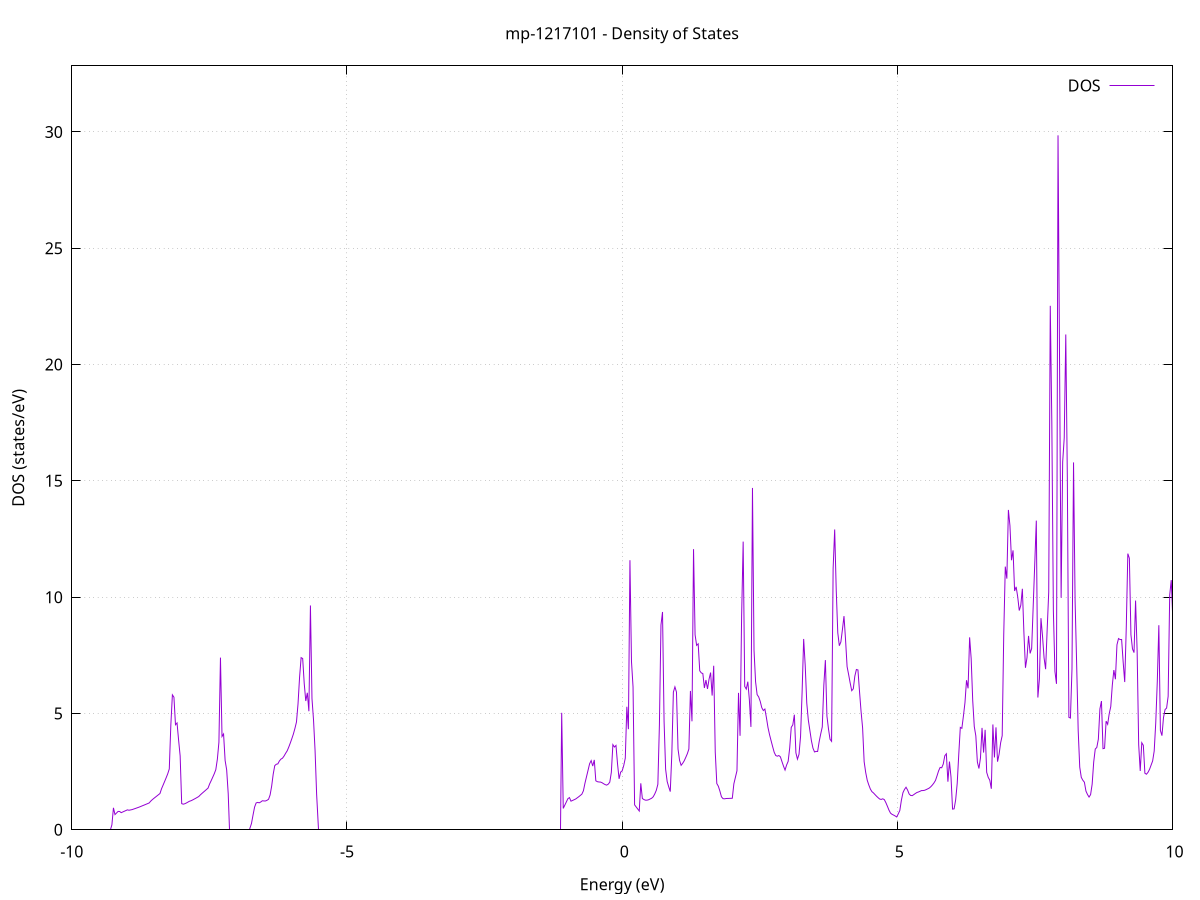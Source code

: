 set title 'mp-1217101 - Density of States'
set xlabel 'Energy (eV)'
set ylabel 'DOS (states/eV)'
set grid
set xrange [-10:10]
set yrange [0:32.837]
set xzeroaxis lt -1
set terminal png size 800,600
set output 'mp-1217101_dos_gnuplot.png'
plot '-' using 1:2 with lines title 'DOS'
-30.211000 0.000000
-30.182900 0.000000
-30.154700 0.000000
-30.126500 0.000000
-30.098300 0.000000
-30.070100 0.000000
-30.042000 0.000000
-30.013800 0.000000
-29.985600 0.000000
-29.957400 0.000000
-29.929200 0.000000
-29.901000 0.000000
-29.872900 0.000000
-29.844700 0.000000
-29.816500 0.000000
-29.788300 0.000000
-29.760100 0.000000
-29.731900 0.000000
-29.703800 0.000000
-29.675600 0.000000
-29.647400 0.000000
-29.619200 0.000000
-29.591000 0.000000
-29.562800 0.000000
-29.534700 0.000000
-29.506500 0.000000
-29.478300 0.000000
-29.450100 0.000000
-29.421900 0.000000
-29.393800 0.000000
-29.365600 0.000000
-29.337400 0.000000
-29.309200 0.000000
-29.281000 0.000000
-29.252800 0.000000
-29.224700 0.000000
-29.196500 0.000000
-29.168300 0.000000
-29.140100 0.000000
-29.111900 0.000000
-29.083700 0.000000
-29.055600 0.000000
-29.027400 0.000000
-28.999200 0.000000
-28.971000 0.000000
-28.942800 0.000000
-28.914600 0.000000
-28.886500 0.000000
-28.858300 0.000000
-28.830100 0.000000
-28.801900 0.000000
-28.773700 0.000000
-28.745600 0.000000
-28.717400 0.000000
-28.689200 0.000000
-28.661000 0.000000
-28.632800 0.000000
-28.604600 0.000000
-28.576500 0.000000
-28.548300 0.000000
-28.520100 0.000000
-28.491900 0.000000
-28.463700 0.000000
-28.435500 0.000000
-28.407400 0.000000
-28.379200 0.000000
-28.351000 0.000000
-28.322800 0.000000
-28.294600 0.000000
-28.266400 0.000000
-28.238300 0.000000
-28.210100 0.000000
-28.181900 0.000000
-28.153700 0.000000
-28.125500 0.000000
-28.097300 0.000000
-28.069200 0.000000
-28.041000 0.000000
-28.012800 0.000000
-27.984600 0.000000
-27.956400 0.000000
-27.928300 0.000000
-27.900100 0.000000
-27.871900 0.000000
-27.843700 0.000000
-27.815500 0.000000
-27.787300 0.000000
-27.759200 0.000000
-27.731000 0.000000
-27.702800 0.000000
-27.674600 0.000000
-27.646400 25.810500
-27.618200 24.903100
-27.590100 20.921600
-27.561900 32.776300
-27.533700 33.974700
-27.505500 0.000000
-27.477300 0.000000
-27.449100 43.758500
-27.421000 46.246900
-27.392800 47.765800
-27.364600 75.928500
-27.336400 89.747300
-27.308200 0.000000
-27.280100 0.000000
-27.251900 40.690500
-27.223700 0.000000
-27.195500 0.000000
-27.167300 0.000000
-27.139100 0.000000
-27.111000 0.000000
-27.082800 0.000000
-27.054600 0.000000
-27.026400 0.000000
-26.998200 0.000000
-26.970000 0.000000
-26.941900 0.000000
-26.913700 0.000000
-26.885500 0.000000
-26.857300 0.000000
-26.829100 0.000000
-26.800900 0.000000
-26.772800 0.000000
-26.744600 0.000000
-26.716400 0.000000
-26.688200 0.000000
-26.660000 0.000000
-26.631900 0.000000
-26.603700 0.000000
-26.575500 0.000000
-26.547300 0.000000
-26.519100 0.000000
-26.490900 0.000000
-26.462800 0.000000
-26.434600 0.000000
-26.406400 0.000000
-26.378200 0.000000
-26.350000 0.000000
-26.321800 0.000000
-26.293700 0.000000
-26.265500 0.000000
-26.237300 0.000000
-26.209100 0.000000
-26.180900 0.000000
-26.152700 0.000000
-26.124600 0.000000
-26.096400 0.000000
-26.068200 0.000000
-26.040000 0.000000
-26.011800 0.000000
-25.983700 0.000000
-25.955500 0.000000
-25.927300 0.000000
-25.899100 0.000000
-25.870900 0.000000
-25.842700 0.000000
-25.814600 0.000000
-25.786400 0.000000
-25.758200 0.000000
-25.730000 0.000000
-25.701800 0.000000
-25.673600 0.000000
-25.645500 0.000000
-25.617300 0.000000
-25.589100 0.000000
-25.560900 0.000000
-25.532700 0.000000
-25.504500 0.000000
-25.476400 0.000000
-25.448200 0.000000
-25.420000 0.000000
-25.391800 0.000000
-25.363600 0.000000
-25.335500 0.000000
-25.307300 0.000000
-25.279100 0.000000
-25.250900 0.000000
-25.222700 0.000000
-25.194500 0.000000
-25.166400 0.000000
-25.138200 0.000000
-25.110000 0.000000
-25.081800 0.000000
-25.053600 0.000000
-25.025400 0.000000
-24.997300 0.000000
-24.969100 0.000000
-24.940900 0.000000
-24.912700 0.000000
-24.884500 0.000000
-24.856300 0.000000
-24.828200 0.000000
-24.800000 0.000000
-24.771800 0.000000
-24.743600 0.000000
-24.715400 0.000000
-24.687200 0.000000
-24.659100 0.000000
-24.630900 0.000000
-24.602700 0.000000
-24.574500 0.000000
-24.546300 0.000000
-24.518200 0.000000
-24.490000 0.000000
-24.461800 0.000000
-24.433600 0.000000
-24.405400 0.000000
-24.377200 0.000000
-24.349100 0.000000
-24.320900 0.000000
-24.292700 0.000000
-24.264500 0.000000
-24.236300 0.000000
-24.208100 0.000000
-24.180000 0.000000
-24.151800 0.000000
-24.123600 0.000000
-24.095400 0.000000
-24.067200 0.000000
-24.039000 0.000000
-24.010900 0.000000
-23.982700 0.000000
-23.954500 0.000000
-23.926300 0.000000
-23.898100 0.000000
-23.870000 0.000000
-23.841800 0.000000
-23.813600 0.000000
-23.785400 0.000000
-23.757200 0.000000
-23.729000 0.000000
-23.700900 0.000000
-23.672700 0.000000
-23.644500 0.000000
-23.616300 0.000000
-23.588100 0.000000
-23.559900 0.000000
-23.531800 0.000000
-23.503600 0.000000
-23.475400 0.000000
-23.447200 0.000000
-23.419000 0.000000
-23.390800 0.000000
-23.362700 0.000000
-23.334500 0.000000
-23.306300 0.000000
-23.278100 0.000000
-23.249900 0.000000
-23.221800 0.000000
-23.193600 0.000000
-23.165400 0.000000
-23.137200 0.000000
-23.109000 0.000000
-23.080800 0.000000
-23.052700 0.000000
-23.024500 0.000000
-22.996300 0.000000
-22.968100 0.000000
-22.939900 0.000000
-22.911700 0.000000
-22.883600 0.000000
-22.855400 0.000000
-22.827200 0.000000
-22.799000 0.000000
-22.770800 0.000000
-22.742600 0.000000
-22.714500 0.000000
-22.686300 0.000000
-22.658100 0.000000
-22.629900 0.000000
-22.601700 0.000000
-22.573600 0.000000
-22.545400 0.000000
-22.517200 0.000000
-22.489000 0.000000
-22.460800 0.000000
-22.432600 0.000000
-22.404500 0.000000
-22.376300 0.000000
-22.348100 0.000000
-22.319900 0.000000
-22.291700 0.000000
-22.263500 0.000000
-22.235400 0.000000
-22.207200 0.000000
-22.179000 0.000000
-22.150800 0.000000
-22.122600 0.000000
-22.094400 0.000000
-22.066300 0.000000
-22.038100 0.000000
-22.009900 0.000000
-21.981700 0.000000
-21.953500 0.000000
-21.925400 0.000000
-21.897200 0.000000
-21.869000 0.000000
-21.840800 0.000000
-21.812600 0.000000
-21.784400 0.000000
-21.756300 0.000000
-21.728100 0.000000
-21.699900 0.000000
-21.671700 0.000000
-21.643500 0.000000
-21.615300 0.000000
-21.587200 0.000000
-21.559000 0.000000
-21.530800 0.000000
-21.502600 0.000000
-21.474400 0.000000
-21.446200 0.000000
-21.418100 0.000000
-21.389900 0.000000
-21.361700 0.000000
-21.333500 0.000000
-21.305300 0.000000
-21.277100 0.000000
-21.249000 0.000000
-21.220800 0.000000
-21.192600 0.000000
-21.164400 0.000000
-21.136200 0.000000
-21.108100 0.000000
-21.079900 0.000000
-21.051700 0.000000
-21.023500 0.000000
-20.995300 0.000000
-20.967100 0.000000
-20.939000 0.000000
-20.910800 0.000000
-20.882600 0.000000
-20.854400 0.000000
-20.826200 0.000000
-20.798000 0.000000
-20.769900 0.000000
-20.741700 0.000000
-20.713500 0.000000
-20.685300 0.000000
-20.657100 0.000000
-20.628900 0.000000
-20.600800 0.000000
-20.572600 0.000000
-20.544400 0.000000
-20.516200 0.000000
-20.488000 0.000000
-20.459900 0.000000
-20.431700 0.000000
-20.403500 0.000000
-20.375300 0.000000
-20.347100 0.000000
-20.318900 0.000000
-20.290800 0.000000
-20.262600 0.000000
-20.234400 0.000000
-20.206200 0.000000
-20.178000 0.000000
-20.149800 0.000000
-20.121700 0.000000
-20.093500 0.000000
-20.065300 0.000000
-20.037100 0.000000
-20.008900 0.000000
-19.980700 0.000000
-19.952600 0.000000
-19.924400 0.000000
-19.896200 0.000000
-19.868000 0.000000
-19.839800 0.000000
-19.811700 0.000000
-19.783500 0.000000
-19.755300 0.000000
-19.727100 0.000000
-19.698900 0.000000
-19.670700 0.000000
-19.642600 0.000000
-19.614400 0.000000
-19.586200 0.000000
-19.558000 0.000000
-19.529800 0.000000
-19.501600 0.000000
-19.473500 0.000000
-19.445300 0.000000
-19.417100 0.000000
-19.388900 0.000000
-19.360700 0.000000
-19.332500 0.000000
-19.304400 0.000000
-19.276200 0.000000
-19.248000 0.000000
-19.219800 0.000000
-19.191600 0.000000
-19.163500 0.000000
-19.135300 0.000000
-19.107100 0.000000
-19.078900 0.000000
-19.050700 0.000000
-19.022500 0.000000
-18.994400 0.000000
-18.966200 0.000000
-18.938000 0.000000
-18.909800 0.000000
-18.881600 0.000000
-18.853400 0.000000
-18.825300 0.000000
-18.797100 0.000000
-18.768900 0.000000
-18.740700 0.000000
-18.712500 0.000000
-18.684300 0.000000
-18.656200 0.000000
-18.628000 0.000000
-18.599800 0.000000
-18.571600 0.000000
-18.543400 0.000000
-18.515300 0.000000
-18.487100 0.000000
-18.458900 0.000000
-18.430700 0.000000
-18.402500 0.000000
-18.374300 0.000000
-18.346200 0.000000
-18.318000 0.000000
-18.289800 0.000000
-18.261600 0.000000
-18.233400 0.000000
-18.205200 0.000000
-18.177100 0.000000
-18.148900 0.000000
-18.120700 0.000000
-18.092500 0.000000
-18.064300 0.000000
-18.036100 0.000000
-18.008000 0.000000
-17.979800 0.000000
-17.951600 0.000000
-17.923400 0.000000
-17.895200 0.000000
-17.867000 0.000000
-17.838900 0.000000
-17.810700 0.000000
-17.782500 0.000000
-17.754300 0.000000
-17.726100 0.000000
-17.698000 0.000000
-17.669800 0.000000
-17.641600 0.000000
-17.613400 0.000000
-17.585200 0.000000
-17.557000 0.000000
-17.528900 0.000000
-17.500700 0.000000
-17.472500 0.000000
-17.444300 0.000000
-17.416100 0.000000
-17.387900 0.000000
-17.359800 0.000000
-17.331600 0.000000
-17.303400 0.000000
-17.275200 0.000000
-17.247000 0.000000
-17.218800 0.000000
-17.190700 0.000000
-17.162500 0.000000
-17.134300 0.000000
-17.106100 0.000000
-17.077900 0.000000
-17.049800 0.000000
-17.021600 0.000000
-16.993400 0.000000
-16.965200 0.000000
-16.937000 0.000000
-16.908800 0.000000
-16.880700 0.000000
-16.852500 0.000000
-16.824300 0.000000
-16.796100 0.000000
-16.767900 0.000000
-16.739700 0.000000
-16.711600 0.000000
-16.683400 0.000000
-16.655200 0.000000
-16.627000 0.000000
-16.598800 0.000000
-16.570600 0.000000
-16.542500 0.000000
-16.514300 0.000000
-16.486100 0.000000
-16.457900 0.000000
-16.429700 0.000000
-16.401600 0.000000
-16.373400 0.000000
-16.345200 0.000000
-16.317000 0.000000
-16.288800 0.000000
-16.260600 0.000000
-16.232500 0.000000
-16.204300 0.000000
-16.176100 0.000000
-16.147900 0.000000
-16.119700 0.000000
-16.091500 0.000000
-16.063400 0.000000
-16.035200 0.000000
-16.007000 0.000000
-15.978800 0.000000
-15.950600 0.000000
-15.922400 0.000000
-15.894300 0.000000
-15.866100 0.000000
-15.837900 0.000000
-15.809700 0.000000
-15.781500 0.000000
-15.753400 0.000000
-15.725200 0.000000
-15.697000 0.000000
-15.668800 0.000000
-15.640600 0.000000
-15.612400 0.000000
-15.584300 0.000000
-15.556100 0.000000
-15.527900 0.000000
-15.499700 0.000000
-15.471500 0.000000
-15.443300 0.000000
-15.415200 0.000000
-15.387000 0.000000
-15.358800 0.000000
-15.330600 0.000000
-15.302400 0.000000
-15.274200 0.000000
-15.246100 0.000000
-15.217900 0.000000
-15.189700 0.000000
-15.161500 0.000000
-15.133300 0.000000
-15.105100 0.000000
-15.077000 0.000000
-15.048800 0.000000
-15.020600 0.000000
-14.992400 0.000000
-14.964200 0.000000
-14.936100 0.000000
-14.907900 0.000000
-14.879700 0.000000
-14.851500 0.000000
-14.823300 0.000000
-14.795100 0.000000
-14.767000 0.000000
-14.738800 0.000000
-14.710600 0.000000
-14.682400 0.000000
-14.654200 0.000000
-14.626000 0.000000
-14.597900 0.000000
-14.569700 0.000000
-14.541500 0.000000
-14.513300 0.000000
-14.485100 0.000000
-14.456900 0.000000
-14.428800 0.000000
-14.400600 0.000000
-14.372400 0.000000
-14.344200 0.000000
-14.316000 0.000000
-14.287900 0.000000
-14.259700 0.000000
-14.231500 0.000000
-14.203300 0.000000
-14.175100 0.000000
-14.146900 0.000000
-14.118800 0.000000
-14.090600 0.000000
-14.062400 0.000000
-14.034200 0.000000
-14.006000 0.000000
-13.977800 0.000000
-13.949700 0.000000
-13.921500 0.000000
-13.893300 0.000000
-13.865100 0.000000
-13.836900 0.000000
-13.808700 0.000000
-13.780600 0.000000
-13.752400 0.000000
-13.724200 0.000000
-13.696000 0.000000
-13.667800 0.000000
-13.639700 0.000000
-13.611500 0.000000
-13.583300 0.000000
-13.555100 0.000000
-13.526900 0.000000
-13.498700 0.000000
-13.470600 0.000000
-13.442400 0.000000
-13.414200 0.000000
-13.386000 0.000000
-13.357800 0.000000
-13.329600 0.000000
-13.301500 0.000000
-13.273300 0.000000
-13.245100 0.000000
-13.216900 0.000000
-13.188700 0.000000
-13.160500 0.000000
-13.132400 0.000000
-13.104200 0.000000
-13.076000 0.000000
-13.047800 0.000000
-13.019600 0.000000
-12.991500 0.000000
-12.963300 0.000000
-12.935100 0.000000
-12.906900 0.000000
-12.878700 0.000000
-12.850500 0.000000
-12.822400 0.000000
-12.794200 0.000000
-12.766000 0.000000
-12.737800 0.000000
-12.709600 0.000000
-12.681400 0.000000
-12.653300 0.000000
-12.625100 0.000000
-12.596900 0.000000
-12.568700 0.000000
-12.540500 0.000000
-12.512300 0.000000
-12.484200 0.000000
-12.456000 0.000000
-12.427800 0.000000
-12.399600 0.000000
-12.371400 0.000000
-12.343300 0.000000
-12.315100 0.000000
-12.286900 0.000000
-12.258700 0.000000
-12.230500 0.000000
-12.202300 0.000000
-12.174200 0.000000
-12.146000 0.000000
-12.117800 0.000000
-12.089600 0.000000
-12.061400 0.000000
-12.033200 0.000000
-12.005100 0.000000
-11.976900 0.000000
-11.948700 0.000000
-11.920500 0.000000
-11.892300 0.000000
-11.864100 0.000000
-11.836000 0.000000
-11.807800 0.000000
-11.779600 0.000000
-11.751400 0.000000
-11.723200 0.000000
-11.695000 0.000000
-11.666900 0.000000
-11.638700 0.000000
-11.610500 0.000000
-11.582300 0.000000
-11.554100 0.000000
-11.526000 0.000000
-11.497800 0.000000
-11.469600 0.000000
-11.441400 0.000000
-11.413200 0.000000
-11.385000 0.000000
-11.356900 0.000000
-11.328700 0.000000
-11.300500 0.000000
-11.272300 0.000000
-11.244100 0.000000
-11.215900 0.000000
-11.187800 0.000000
-11.159600 0.000000
-11.131400 0.000000
-11.103200 0.000000
-11.075000 0.000000
-11.046800 0.000000
-11.018700 0.000000
-10.990500 0.000000
-10.962300 0.000000
-10.934100 0.000000
-10.905900 0.000000
-10.877800 0.000000
-10.849600 0.000000
-10.821400 0.000000
-10.793200 0.000000
-10.765000 0.000000
-10.736800 0.000000
-10.708700 0.000000
-10.680500 0.000000
-10.652300 0.000000
-10.624100 0.000000
-10.595900 0.000000
-10.567700 0.000000
-10.539600 0.000000
-10.511400 0.000000
-10.483200 0.000000
-10.455000 0.000000
-10.426800 0.000000
-10.398600 0.000000
-10.370500 0.000000
-10.342300 0.000000
-10.314100 0.000000
-10.285900 0.000000
-10.257700 0.000000
-10.229600 0.000000
-10.201400 0.000000
-10.173200 0.000000
-10.145000 0.000000
-10.116800 0.000000
-10.088600 0.000000
-10.060500 0.000000
-10.032300 0.000000
-10.004100 0.000000
-9.975900 0.000000
-9.947700 0.000000
-9.919500 0.000000
-9.891400 0.000000
-9.863200 0.000000
-9.835000 0.000000
-9.806800 0.000000
-9.778600 0.000000
-9.750400 0.000000
-9.722300 0.000000
-9.694100 0.000000
-9.665900 0.000000
-9.637700 0.000000
-9.609500 0.000000
-9.581400 0.000000
-9.553200 0.000000
-9.525000 0.000000
-9.496800 0.000000
-9.468600 0.000000
-9.440400 0.000000
-9.412300 0.000000
-9.384100 0.000000
-9.355900 0.000000
-9.327700 0.000000
-9.299500 0.000000
-9.271300 0.212100
-9.243200 0.943400
-9.215000 0.653300
-9.186800 0.721200
-9.158600 0.789000
-9.130400 0.786700
-9.102200 0.735300
-9.074100 0.765500
-9.045900 0.795800
-9.017700 0.826000
-8.989500 0.856300
-8.961300 0.839500
-8.933200 0.852800
-8.905000 0.866500
-8.876800 0.889900
-8.848600 0.913300
-8.820400 0.936600
-8.792200 0.960400
-8.764100 0.985900
-8.735900 1.013300
-8.707700 1.040800
-8.679500 1.068300
-8.651300 1.096100
-8.623100 1.123900
-8.595000 1.151800
-8.566800 1.228100
-8.538600 1.291800
-8.510400 1.347200
-8.482200 1.399900
-8.454000 1.452700
-8.425900 1.505700
-8.397700 1.559100
-8.369500 1.761700
-8.341300 1.918800
-8.313100 2.077800
-8.284900 2.239000
-8.256800 2.406200
-8.228600 2.615400
-8.200400 4.498900
-8.172200 5.799400
-8.144000 5.698800
-8.115900 4.515700
-8.087700 4.591300
-8.059500 3.860800
-8.031300 3.177400
-8.003100 1.123700
-7.974900 1.100200
-7.946800 1.118700
-7.918600 1.150800
-7.890400 1.188400
-7.862200 1.226000
-7.834000 1.247600
-7.805800 1.280300
-7.777700 1.316100
-7.749500 1.352400
-7.721300 1.390900
-7.693100 1.429400
-7.664900 1.498200
-7.636700 1.559400
-7.608600 1.617000
-7.580400 1.674600
-7.552200 1.733100
-7.524000 1.792800
-7.495800 1.970200
-7.467700 2.109900
-7.439500 2.258100
-7.411300 2.408400
-7.383100 2.584800
-7.354900 3.036200
-7.326700 3.763800
-7.298600 7.400600
-7.270400 4.011300
-7.242200 4.117000
-7.214000 2.977600
-7.185800 2.573200
-7.157600 1.547700
-7.129500 0.000000
-7.101300 0.000000
-7.073100 0.000000
-7.044900 0.000000
-7.016700 0.000000
-6.988500 0.000000
-6.960400 0.000000
-6.932200 0.000000
-6.904000 0.000000
-6.875800 0.000000
-6.847600 0.000000
-6.819500 0.000000
-6.791300 0.000000
-6.763100 0.000100
-6.734900 0.271100
-6.706700 0.635400
-6.678500 0.976800
-6.650400 1.154400
-6.622200 1.175600
-6.594000 1.158400
-6.565800 1.195800
-6.537600 1.247400
-6.509400 1.239500
-6.481300 1.237400
-6.453100 1.267200
-6.424900 1.310900
-6.396700 1.497500
-6.368500 1.873500
-6.340300 2.390900
-6.312200 2.756300
-6.284000 2.816900
-6.255800 2.833000
-6.227600 2.959100
-6.199400 3.037200
-6.171300 3.077400
-6.143100 3.169800
-6.114900 3.286700
-6.086700 3.391700
-6.058500 3.549600
-6.030300 3.726000
-6.002200 3.913700
-5.974000 4.113000
-5.945800 4.354700
-5.917600 4.632000
-5.889400 5.412500
-5.861200 6.557200
-5.833100 7.400000
-5.804900 7.362300
-5.776700 6.291000
-5.748500 5.535900
-5.720300 5.888700
-5.692100 5.096300
-5.664000 9.641100
-5.635800 5.639100
-5.607600 4.719800
-5.579400 3.393900
-5.551200 1.520000
-5.523100 0.000000
-5.494900 0.000000
-5.466700 0.000000
-5.438500 0.000000
-5.410300 0.000000
-5.382100 0.000000
-5.354000 0.000000
-5.325800 0.000000
-5.297600 0.000000
-5.269400 0.000000
-5.241200 0.000000
-5.213000 0.000000
-5.184900 0.000000
-5.156700 0.000000
-5.128500 0.000000
-5.100300 0.000000
-5.072100 0.000000
-5.043900 0.000000
-5.015800 0.000000
-4.987600 0.000000
-4.959400 0.000000
-4.931200 0.000000
-4.903000 0.000000
-4.874800 0.000000
-4.846700 0.000000
-4.818500 0.000000
-4.790300 0.000000
-4.762100 0.000000
-4.733900 0.000000
-4.705800 0.000000
-4.677600 0.000000
-4.649400 0.000000
-4.621200 0.000000
-4.593000 0.000000
-4.564800 0.000000
-4.536700 0.000000
-4.508500 0.000000
-4.480300 0.000000
-4.452100 0.000000
-4.423900 0.000000
-4.395700 0.000000
-4.367600 0.000000
-4.339400 0.000000
-4.311200 0.000000
-4.283000 0.000000
-4.254800 0.000000
-4.226600 0.000000
-4.198500 0.000000
-4.170300 0.000000
-4.142100 0.000000
-4.113900 0.000000
-4.085700 0.000000
-4.057600 0.000000
-4.029400 0.000000
-4.001200 0.000000
-3.973000 0.000000
-3.944800 0.000000
-3.916600 0.000000
-3.888500 0.000000
-3.860300 0.000000
-3.832100 0.000000
-3.803900 0.000000
-3.775700 0.000000
-3.747500 0.000000
-3.719400 0.000000
-3.691200 0.000000
-3.663000 0.000000
-3.634800 0.000000
-3.606600 0.000000
-3.578400 0.000000
-3.550300 0.000000
-3.522100 0.000000
-3.493900 0.000000
-3.465700 0.000000
-3.437500 0.000000
-3.409400 0.000000
-3.381200 0.000000
-3.353000 0.000000
-3.324800 0.000000
-3.296600 0.000000
-3.268400 0.000000
-3.240300 0.000000
-3.212100 0.000000
-3.183900 0.000000
-3.155700 0.000000
-3.127500 0.000000
-3.099300 0.000000
-3.071200 0.000000
-3.043000 0.000000
-3.014800 0.000000
-2.986600 0.000000
-2.958400 0.000000
-2.930200 0.000000
-2.902100 0.000000
-2.873900 0.000000
-2.845700 0.000000
-2.817500 0.000000
-2.789300 0.000000
-2.761200 0.000000
-2.733000 0.000000
-2.704800 0.000000
-2.676600 0.000000
-2.648400 0.000000
-2.620200 0.000000
-2.592100 0.000000
-2.563900 0.000000
-2.535700 0.000000
-2.507500 0.000000
-2.479300 0.000000
-2.451100 0.000000
-2.423000 0.000000
-2.394800 0.000000
-2.366600 0.000000
-2.338400 0.000000
-2.310200 0.000000
-2.282000 0.000000
-2.253900 0.000000
-2.225700 0.000000
-2.197500 0.000000
-2.169300 0.000000
-2.141100 0.000000
-2.113000 0.000000
-2.084800 0.000000
-2.056600 0.000000
-2.028400 0.000000
-2.000200 0.000000
-1.972000 0.000000
-1.943900 0.000000
-1.915700 0.000000
-1.887500 0.000000
-1.859300 0.000000
-1.831100 0.000000
-1.802900 0.000000
-1.774800 0.000000
-1.746600 0.000000
-1.718400 0.000000
-1.690200 0.000000
-1.662000 0.000000
-1.633800 0.000000
-1.605700 0.000000
-1.577500 0.000000
-1.549300 0.000000
-1.521100 0.000000
-1.492900 0.000000
-1.464700 0.000000
-1.436600 0.000000
-1.408400 0.000000
-1.380200 0.000000
-1.352000 0.000000
-1.323800 0.000000
-1.295700 0.000000
-1.267500 0.000000
-1.239300 0.000000
-1.211100 0.000000
-1.182900 0.000000
-1.154700 0.000000
-1.126600 0.000000
-1.098400 5.027300
-1.070200 0.918200
-1.042000 1.058100
-1.013800 1.197900
-0.985600 1.337700
-0.957500 1.383100
-0.929300 1.229600
-0.901100 1.260500
-0.872900 1.291500
-0.844700 1.323200
-0.816500 1.372000
-0.788400 1.420900
-0.760200 1.475200
-0.732000 1.530600
-0.703800 1.676400
-0.675600 2.002400
-0.647500 2.280000
-0.619300 2.559200
-0.591100 2.839700
-0.562900 2.973800
-0.534700 2.737900
-0.506500 3.004100
-0.478400 2.105800
-0.450200 2.067000
-0.422000 2.054500
-0.393800 2.050900
-0.365600 2.023800
-0.337400 1.980200
-0.309300 1.942000
-0.281100 1.919400
-0.252900 1.959900
-0.224700 2.046500
-0.196500 2.467300
-0.168300 3.659300
-0.140200 3.557600
-0.112000 3.626000
-0.083800 2.830400
-0.055600 2.189400
-0.027400 2.478100
0.000700 2.534500
0.028900 2.761000
0.057100 3.077400
0.085300 5.287600
0.113500 4.323600
0.141700 11.588700
0.169800 7.231000
0.198000 6.139500
0.226200 1.071200
0.254400 0.982800
0.282600 0.894800
0.310800 0.807100
0.338900 1.997800
0.367100 1.344600
0.395300 1.300400
0.423500 1.272200
0.451700 1.273300
0.479900 1.289700
0.508000 1.322500
0.536200 1.355600
0.564400 1.418100
0.592600 1.539900
0.620800 1.697500
0.648900 1.954300
0.677100 4.511600
0.705300 8.801100
0.733500 9.361900
0.761700 4.675800
0.789900 2.604300
0.818000 2.075000
0.846200 1.845800
0.874400 1.640600
0.902600 3.247900
0.930800 5.917000
0.959000 6.142900
0.987100 5.919400
1.015300 3.470300
1.043500 2.983400
1.071700 2.771000
1.099900 2.857300
1.128100 2.966100
1.156200 3.112900
1.184400 3.268600
1.212600 3.472700
1.240800 5.967600
1.269000 4.663300
1.297100 12.062800
1.325300 8.383200
1.353500 7.927600
1.381700 7.993100
1.409900 6.834400
1.438100 6.744100
1.466200 6.715200
1.494400 6.096200
1.522600 6.436200
1.550800 6.054500
1.579000 6.473800
1.607200 6.757000
1.635300 5.768100
1.663500 7.050200
1.691700 3.342900
1.719900 1.987300
1.748100 1.870600
1.776300 1.662900
1.804400 1.417900
1.832600 1.338800
1.860800 1.330500
1.889000 1.344000
1.917200 1.346500
1.945400 1.348900
1.973500 1.351600
2.001700 1.355300
2.029900 1.973700
2.058100 2.255800
2.086300 2.536900
2.114400 5.884300
2.142600 4.040300
2.170800 9.176100
2.199000 12.388300
2.227200 6.163100
2.255400 6.047900
2.283500 6.365500
2.311700 5.588100
2.339900 4.421400
2.368100 14.694500
2.396300 7.716300
2.424500 6.363500
2.452600 5.810300
2.480800 5.711000
2.509000 5.518900
2.537200 5.248000
2.565400 5.127000
2.593600 5.189200
2.621700 4.815300
2.649900 4.398000
2.678100 4.090000
2.706300 3.829900
2.734500 3.575000
2.762600 3.331500
2.790800 3.192400
2.819000 3.162800
2.847200 3.191600
2.875400 3.136000
2.903600 2.932800
2.931700 2.737000
2.959900 2.566700
2.988100 2.782900
3.016300 2.940200
3.044500 3.516900
3.072700 4.403000
3.100800 4.509000
3.129000 4.946000
3.157200 3.308300
3.185400 3.035400
3.213600 3.245100
3.241800 4.013100
3.269900 5.916800
3.298100 8.201300
3.326300 7.072100
3.354500 5.448400
3.382700 4.720300
3.410800 4.276400
3.439000 3.827400
3.467200 3.510000
3.495400 3.345700
3.523600 3.368600
3.551800 3.365500
3.579900 3.787900
3.608100 4.119800
3.636300 4.420800
3.664500 6.213700
3.692700 7.294300
3.720900 4.889800
3.749000 4.339600
3.777200 3.891000
3.805400 3.801700
3.833600 11.223600
3.861800 12.908800
3.890000 10.298700
3.918100 8.469700
3.946300 7.910900
3.974500 8.074400
4.002700 8.608400
4.030900 9.184800
4.059000 8.177600
4.087200 7.013900
4.115400 6.670100
4.143600 6.306500
4.171800 5.978900
4.200000 6.059300
4.228100 6.604300
4.256300 6.889900
4.284500 6.870900
4.312700 5.954300
4.340900 5.093900
4.369100 4.385200
4.397200 2.926400
4.425400 2.463100
4.453600 2.127100
4.481800 1.925600
4.510000 1.752800
4.538200 1.639200
4.566300 1.584600
4.594500 1.512500
4.622700 1.441700
4.650900 1.378800
4.679100 1.321700
4.707200 1.304900
4.735400 1.330800
4.763600 1.297100
4.791800 1.166100
4.820000 1.010100
4.848200 0.844400
4.876300 0.716000
4.904500 0.663200
4.932700 0.631200
4.960900 0.593600
4.989100 0.550600
5.017300 0.682800
5.045400 0.828500
5.073600 1.265700
5.101800 1.591100
5.130000 1.733000
5.158200 1.828600
5.186400 1.708000
5.214500 1.539600
5.242700 1.474600
5.270900 1.467800
5.299100 1.511400
5.327300 1.559000
5.355500 1.601800
5.383600 1.624900
5.411800 1.654000
5.440000 1.685100
5.468200 1.686900
5.496400 1.698200
5.524500 1.727100
5.552700 1.758900
5.580900 1.794400
5.609100 1.852000
5.637300 1.925700
5.665500 2.012900
5.693600 2.122300
5.721800 2.321800
5.750000 2.532300
5.778200 2.679700
5.806400 2.666400
5.834600 2.824000
5.862700 3.182000
5.890900 3.266300
5.919100 2.065500
5.947300 2.933000
5.975500 2.266000
6.003700 0.888200
6.031800 0.899800
6.060000 1.286200
6.088200 1.995300
6.116400 3.244100
6.144600 4.400600
6.172700 4.362200
6.200900 4.887400
6.229100 5.464500
6.257300 6.427900
6.285500 6.080200
6.313700 8.270800
6.341800 7.362800
6.370000 5.554900
6.398200 4.438300
6.426400 4.037700
6.454600 2.911500
6.482800 2.633100
6.510900 3.089500
6.539100 4.378500
6.567300 3.319100
6.595500 4.296300
6.623700 2.470800
6.651900 2.253400
6.680000 2.130100
6.708200 1.763300
6.736400 4.527200
6.764600 3.109300
6.792800 4.402900
6.820900 2.927400
6.849100 3.244100
6.877300 3.740400
6.905500 4.044200
6.933700 8.392800
6.961900 11.312600
6.990000 10.796000
7.018200 13.748800
7.046400 13.073200
7.074600 11.586900
7.102800 12.010700
7.131000 10.265500
7.159100 10.443700
7.187300 10.015500
7.215500 9.424000
7.243700 9.652600
7.271900 10.359500
7.300100 8.473100
7.328200 6.963000
7.356400 7.403000
7.384600 8.333900
7.412800 7.581100
7.441000 7.794400
7.469100 9.614500
7.497300 11.456500
7.525500 13.289700
7.553700 5.684400
7.581900 6.486400
7.610100 9.095800
7.638200 8.321100
7.666400 7.392000
7.694600 6.903400
7.722800 8.609800
7.751000 10.217900
7.779200 22.522900
7.807300 17.517200
7.835500 9.406000
7.863700 6.807500
7.891900 6.272600
7.920100 29.851900
7.948300 19.949000
7.976400 9.975800
8.004600 15.813900
8.032800 16.846200
8.061000 21.291800
8.089200 15.104400
8.117300 4.834000
8.145500 4.802900
8.173700 6.917300
8.201900 15.791500
8.230100 9.845600
8.258300 7.136400
8.286400 4.270100
8.314600 2.693200
8.342800 2.252300
8.371000 2.128700
8.399200 2.043500
8.427400 1.663100
8.455500 1.515500
8.483700 1.406500
8.511900 1.511700
8.540100 1.959300
8.568300 2.910300
8.596500 3.470200
8.624600 3.538300
8.652800 3.895800
8.681000 5.196600
8.709200 5.532300
8.737400 3.486400
8.765600 3.503500
8.793700 4.669300
8.821900 4.534800
8.850100 4.988900
8.878300 5.295900
8.906500 6.220300
8.934600 6.866100
8.962800 6.471400
8.991000 7.952400
9.019200 8.220900
9.047400 8.176200
9.075600 8.180100
9.103700 7.208200
9.131900 6.350500
9.160100 8.696500
9.188300 11.870800
9.216500 11.670600
9.244700 8.385700
9.272800 7.775300
9.301000 7.615600
9.329200 9.854700
9.357400 7.686100
9.385600 3.659400
9.413800 2.526600
9.441900 3.742200
9.470100 3.630100
9.498300 2.429700
9.526500 2.387800
9.554700 2.468600
9.582800 2.598000
9.611000 2.778700
9.639200 2.959600
9.667400 3.384800
9.695600 4.593000
9.723800 6.374100
9.751900 8.793000
9.780100 4.267800
9.808300 4.046100
9.836500 4.826800
9.864700 5.166200
9.892900 5.232700
9.921000 5.736700
9.949200 10.087400
9.977400 10.733600
10.005600 9.041200
10.033800 7.628800
10.062000 5.022700
10.090100 3.900600
10.118300 2.940100
10.146500 2.399400
10.174700 1.942300
10.202900 1.700000
10.231000 1.388900
10.259200 0.746200
10.287400 0.320800
10.315600 0.136700
10.343800 0.018500
10.372000 0.000000
10.400100 0.000000
10.428300 0.000000
10.456500 0.000000
10.484700 0.000000
10.512900 0.000000
10.541100 0.000000
10.569200 0.000000
10.597400 0.005100
10.625600 0.014700
10.653800 0.024300
10.682000 0.033900
10.710200 0.043400
10.738300 0.053000
10.766500 0.062600
10.794700 0.116500
10.822900 0.203800
10.851100 0.318700
10.879200 0.429000
10.907400 0.528100
10.935600 0.629200
10.963800 0.724300
10.992000 0.752800
11.020200 0.771300
11.048300 0.773300
11.076500 0.766800
11.104700 0.794100
11.132900 0.844100
11.161100 0.905900
11.189300 0.980000
11.217400 1.064600
11.245600 1.150500
11.273800 1.238200
11.302000 1.309300
11.330200 1.372200
11.358400 1.428800
11.386500 1.491100
11.414700 1.569200
11.442900 1.622000
11.471100 1.655000
11.499300 1.678200
11.527400 1.693800
11.555600 1.702600
11.583800 1.714100
11.612000 1.737800
11.640200 1.781700
11.668400 1.826400
11.696500 1.867300
11.724700 1.901400
11.752900 1.931800
11.781100 1.965200
11.809300 1.997400
11.837500 2.028500
11.865600 2.056500
11.893800 2.085400
11.922000 2.142400
11.950200 2.233400
11.978400 2.348900
12.006600 2.500500
12.034700 2.644300
12.062900 2.775100
12.091100 2.914700
12.119300 3.365400
12.147500 3.396700
12.175700 3.547200
12.203800 3.903600
12.232000 3.987600
12.260200 3.812300
12.288400 3.432400
12.316600 3.299300
12.344700 3.165000
12.372900 2.975200
12.401100 2.778200
12.429300 2.532800
12.457500 2.420700
12.485700 2.430000
12.513800 2.466500
12.542000 2.476800
12.570200 2.592800
12.598400 2.846300
12.626600 2.802100
12.654800 2.985700
12.682900 3.139800
12.711100 3.259700
12.739300 3.358600
12.767500 3.553000
12.795700 4.182800
12.823900 4.060200
12.852000 3.174100
12.880200 3.351700
12.908400 3.514200
12.936600 3.626800
12.964800 3.937300
12.992900 4.572600
13.021100 4.949000
13.049300 4.063500
13.077500 3.483100
13.105700 2.982200
13.133900 2.626200
13.162000 2.428700
13.190200 2.346500
13.218400 2.328500
13.246600 2.316400
13.274800 2.309900
13.303000 2.324400
13.331100 2.350800
13.359300 2.388200
13.387500 2.445100
13.415700 2.533500
13.443900 2.668500
13.472100 2.840300
13.500200 2.923300
13.528400 3.079200
13.556600 3.307300
13.584800 3.552100
13.613000 3.943400
13.641100 4.484600
13.669300 3.441400
13.697500 3.518500
13.725700 3.465000
13.753900 3.221000
13.782100 2.982100
13.810200 2.914300
13.838400 3.828100
13.866600 5.114000
13.894800 6.822900
13.923000 6.888600
13.951200 7.060900
13.979300 4.930900
14.007500 3.601200
14.035700 4.607100
14.063900 7.805200
14.092100 7.416000
14.120300 7.789600
14.148400 8.062900
14.176600 7.011500
14.204800 6.299900
14.233000 6.133400
14.261200 6.148100
14.289300 6.101500
14.317500 6.130800
14.345700 6.343200
14.373900 6.674400
14.402100 6.210000
14.430300 5.959100
14.458400 6.439500
14.486600 7.693800
14.514800 8.092400
14.543000 7.081000
14.571200 5.775800
14.599400 5.390400
14.627500 5.396000
14.655700 5.372500
14.683900 5.573200
14.712100 6.009900
14.740300 6.587500
14.768500 5.540700
14.796600 4.241600
14.824800 3.523300
14.853000 3.704500
14.881200 4.280200
14.909400 4.908500
14.937500 4.759700
14.965700 5.014100
14.993900 5.380600
15.022100 5.691900
15.050300 6.847500
15.078500 7.501500
15.106600 7.378200
15.134800 6.079000
15.163000 5.826400
15.191200 5.293200
15.219400 5.035100
15.247600 5.314500
15.275700 5.815900
15.303900 6.634200
15.332100 6.600400
15.360300 5.526000
15.388500 5.201000
15.416700 4.971700
15.444800 4.687300
15.473000 4.588800
15.501200 4.790800
15.529400 4.933000
15.557600 5.302700
15.585800 5.899700
15.613900 6.751400
15.642100 6.844800
15.670300 6.499400
15.698500 5.733800
15.726700 5.498000
15.754800 5.055500
15.783000 4.551200
15.811200 4.320000
15.839400 4.273200
15.867600 4.735100
15.895800 4.793300
15.923900 4.861100
15.952100 4.938500
15.980300 4.905000
16.008500 5.118700
16.036700 4.918000
16.064900 4.806500
16.093000 5.167200
16.121200 5.816700
16.149400 6.192200
16.177600 6.192300
16.205800 6.064500
16.234000 6.328200
16.262100 5.669200
16.290300 5.297600
16.318500 5.088100
16.346700 5.499600
16.374900 5.796400
16.403000 6.048600
16.431200 5.863000
16.459400 4.795100
16.487600 4.219500
16.515800 4.073700
16.544000 4.420600
16.572100 4.730100
16.600300 4.738300
16.628500 4.594000
16.656700 5.020200
16.684900 5.153000
16.713100 5.830400
16.741200 5.462200
16.769400 5.641100
16.797600 5.797000
16.825800 5.958600
16.854000 6.429200
16.882200 6.247600
16.910300 5.835400
16.938500 5.432200
16.966700 5.196200
16.994900 4.850800
17.023100 4.481600
17.051200 4.176000
17.079400 3.899100
17.107600 3.495700
17.135800 3.446100
17.164000 3.599200
17.192200 3.858600
17.220300 4.195400
17.248500 4.340500
17.276700 4.133000
17.304900 4.010400
17.333100 3.860500
17.361300 3.761900
17.389400 3.704900
17.417600 3.995700
17.445800 4.353200
17.474000 4.734600
17.502200 5.091900
17.530400 3.986500
17.558500 3.657000
17.586700 3.430200
17.614900 3.251900
17.643100 3.188300
17.671300 3.345500
17.699400 3.551100
17.727600 3.751600
17.755800 4.739900
17.784000 5.469000
17.812200 5.329400
17.840400 5.009200
17.868500 4.874600
17.896700 4.643400
17.924900 4.370800
17.953100 4.293000
17.981300 3.764600
18.009500 3.529100
18.037600 3.350600
18.065800 3.353300
18.094000 3.435800
18.122200 3.591200
18.150400 3.798900
18.178600 4.294300
18.206700 4.721800
18.234900 4.635900
18.263100 4.409700
18.291300 4.224800
18.319500 4.074400
18.347700 4.088400
18.375800 4.259200
18.404000 4.524200
18.432200 4.383600
18.460400 4.463900
18.488600 4.555000
18.516700 4.484500
18.544900 4.582500
18.573100 4.737400
18.601300 4.498100
18.629500 4.181500
18.657700 4.087000
18.685800 4.072100
18.714000 3.985000
18.742200 3.853600
18.770400 3.831500
18.798600 3.890800
18.826800 3.917600
18.854900 3.793400
18.883100 3.193100
18.911300 3.007400
18.939500 2.884400
18.967700 2.810600
18.995900 2.815900
19.024000 2.863400
19.052200 2.981700
19.080400 3.112900
19.108600 3.313300
19.136800 3.578800
19.164900 3.806700
19.193100 4.049800
19.221300 4.296900
19.249500 4.558100
19.277700 4.397900
19.305900 4.360600
19.334000 4.408500
19.362200 4.600000
19.390400 4.697600
19.418600 4.275900
19.446800 4.018200
19.475000 3.482700
19.503100 3.445500
19.531300 3.546900
19.559500 3.727600
19.587700 3.922500
19.615900 4.082700
19.644100 4.182700
19.672200 4.427100
19.700400 5.230300
19.728600 4.833600
19.756800 4.524300
19.785000 4.029900
19.813100 3.839200
19.841300 3.631600
19.869500 3.498800
19.897700 3.237300
19.925900 3.274000
19.954100 3.422200
19.982200 3.472800
20.010400 3.571800
20.038600 3.680000
20.066800 3.821500
20.095000 3.953700
20.123200 4.028600
20.151300 4.115100
20.179500 4.247100
20.207700 4.214900
20.235900 4.150900
20.264100 4.078700
20.292300 4.024400
20.320400 4.007200
20.348600 4.117000
20.376800 3.914100
20.405000 3.775500
20.433200 3.916700
20.461300 4.160700
20.489500 3.713800
20.517700 3.674600
20.545900 3.644700
20.574100 3.600400
20.602300 3.543300
20.630400 3.581200
20.658600 3.720700
20.686800 3.836800
20.715000 3.986000
20.743200 3.679000
20.771400 3.604600
20.799500 3.580200
20.827700 3.603100
20.855900 3.631800
20.884100 3.665800
20.912300 3.702300
20.940500 3.782800
20.968600 4.055500
20.996800 4.229800
21.025000 4.060300
21.053200 4.022500
21.081400 3.858300
21.109500 3.601200
21.137700 3.344900
21.165900 3.036200
21.194100 2.869400
21.222300 2.778400
21.250500 2.752000
21.278600 2.730200
21.306800 2.697100
21.335000 2.663500
21.363200 2.633000
21.391400 2.592700
21.419600 2.673600
21.447700 2.730300
21.475900 2.792400
21.504100 2.857200
21.532300 2.955700
21.560500 3.147900
21.588700 3.472900
21.616800 3.787100
21.645000 4.099100
21.673200 4.471400
21.701400 4.790400
21.729600 5.160300
21.757800 5.029000
21.785900 4.830400
21.814100 4.703900
21.842300 4.524300
21.870500 4.510300
21.898700 4.725600
21.926800 4.628400
21.955000 4.282500
21.983200 3.617600
22.011400 3.262500
22.039600 3.373200
22.067800 3.665400
22.095900 4.092800
22.124100 4.218900
22.152300 4.259500
22.180500 4.102200
22.208700 3.650700
22.236900 3.113700
22.265000 2.581000
22.293200 2.196800
22.321400 2.007500
22.349600 1.946700
22.377800 1.927300
22.406000 2.033900
22.434100 2.135200
22.462300 2.469900
22.490500 3.103300
22.518700 3.708400
22.546900 4.232100
22.575000 3.272500
22.603200 2.965200
22.631400 2.779700
22.659600 2.636800
22.687800 2.556100
22.716000 2.478100
22.744100 2.360100
22.772300 2.120200
22.800500 1.810500
22.828700 1.618800
22.856900 1.448300
22.885100 1.262700
22.913200 1.089200
22.941400 0.904300
22.969600 0.900600
22.997800 0.921800
23.026000 0.958500
23.054200 1.093100
23.082300 1.195600
23.110500 1.268000
23.138700 1.386000
23.166900 1.513800
23.195100 1.674600
23.223200 1.911700
23.251400 2.132800
23.279600 2.014600
23.307800 1.866100
23.336000 1.604300
23.364200 1.215100
23.392300 0.834300
23.420500 0.581800
23.448700 0.397000
23.476900 0.279200
23.505100 0.213500
23.533300 0.152100
23.561400 0.028600
23.589600 0.002300
23.617800 0.000000
23.646000 0.000000
23.674200 0.000000
23.702400 0.000000
23.730500 0.000000
23.758700 0.000000
23.786900 0.000000
23.815100 0.000000
23.843300 0.000000
23.871400 0.000000
23.899600 0.000000
23.927800 0.000000
23.956000 0.000000
23.984200 0.000000
24.012400 0.000000
24.040500 0.000000
24.068700 0.000000
24.096900 0.000000
24.125100 0.000000
24.153300 0.000000
24.181500 0.000000
24.209600 0.000000
24.237800 0.000000
24.266000 0.000000
24.294200 0.000000
24.322400 0.000000
24.350600 0.000000
24.378700 0.000000
24.406900 0.000000
24.435100 0.000000
24.463300 0.000000
24.491500 0.000000
24.519600 0.000000
24.547800 0.000000
24.576000 0.000000
24.604200 0.000000
24.632400 0.000000
24.660600 0.000000
24.688700 0.000000
24.716900 0.000000
24.745100 0.000000
24.773300 0.000000
24.801500 0.000000
24.829700 0.000000
24.857800 0.000000
24.886000 0.000000
24.914200 0.000000
24.942400 0.000000
24.970600 0.000000
24.998800 0.000000
25.026900 0.000000
25.055100 0.000000
25.083300 0.000000
25.111500 0.000000
25.139700 0.000000
25.167900 0.000000
25.196000 0.000000
25.224200 0.000000
25.252400 0.000000
25.280600 0.000000
25.308800 0.000000
25.336900 0.000000
25.365100 0.000000
25.393300 0.000000
25.421500 0.000000
25.449700 0.000000
25.477900 0.000000
25.506000 0.000000
25.534200 0.000000
25.562400 0.000000
25.590600 0.000000
25.618800 0.000000
25.647000 0.000000
25.675100 0.000000
25.703300 0.000000
25.731500 0.000000
25.759700 0.000000
25.787900 0.000000
25.816100 0.000000
25.844200 0.000000
25.872400 0.000000
25.900600 0.000000
25.928800 0.000000
25.957000 0.000000
25.985100 0.000000
26.013300 0.000000
26.041500 0.000000
26.069700 0.000000
26.097900 0.000000
26.126100 0.000000
26.154200 0.000000
e
